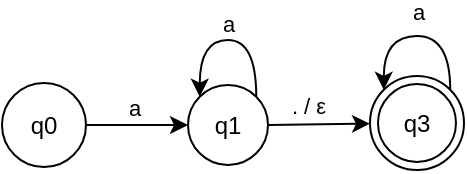 <mxfile version="24.3.1" type="github">
  <diagram name="Page-1" id="Z5FTGkGa2ShZTrfyx7nZ">
    <mxGraphModel dx="1434" dy="827" grid="0" gridSize="10" guides="1" tooltips="1" connect="1" arrows="1" fold="1" page="1" pageScale="1" pageWidth="1654" pageHeight="2336" math="0" shadow="0">
      <root>
        <mxCell id="0" />
        <mxCell id="1" parent="0" />
        <mxCell id="1SRfXrtsyIx2hCv3YblZ-1" value="q0" style="ellipse;whiteSpace=wrap;html=1;aspect=fixed;" vertex="1" parent="1">
          <mxGeometry x="603" y="249.5" width="42" height="42" as="geometry" />
        </mxCell>
        <mxCell id="1SRfXrtsyIx2hCv3YblZ-13" style="edgeStyle=orthogonalEdgeStyle;curved=1;rounded=0;orthogonalLoop=1;jettySize=auto;html=1;exitX=1;exitY=0;exitDx=0;exitDy=0;entryX=0;entryY=0;entryDx=0;entryDy=0;" edge="1" parent="1" source="1SRfXrtsyIx2hCv3YblZ-2" target="1SRfXrtsyIx2hCv3YblZ-2">
          <mxGeometry relative="1" as="geometry">
            <mxPoint x="712" y="156" as="targetPoint" />
            <Array as="points">
              <mxPoint x="730" y="228" />
              <mxPoint x="702" y="228" />
            </Array>
          </mxGeometry>
        </mxCell>
        <mxCell id="1SRfXrtsyIx2hCv3YblZ-17" value="a" style="edgeLabel;html=1;align=center;verticalAlign=middle;resizable=0;points=[];" vertex="1" connectable="0" parent="1SRfXrtsyIx2hCv3YblZ-13">
          <mxGeometry x="-0.062" y="-2" relative="1" as="geometry">
            <mxPoint x="-3" y="-6" as="offset" />
          </mxGeometry>
        </mxCell>
        <mxCell id="1SRfXrtsyIx2hCv3YblZ-14" style="rounded=0;orthogonalLoop=1;jettySize=auto;html=1;exitX=1;exitY=0.5;exitDx=0;exitDy=0;" edge="1" parent="1" source="1SRfXrtsyIx2hCv3YblZ-2" target="1SRfXrtsyIx2hCv3YblZ-6">
          <mxGeometry relative="1" as="geometry" />
        </mxCell>
        <mxCell id="1SRfXrtsyIx2hCv3YblZ-22" value=". / ε" style="edgeLabel;html=1;align=center;verticalAlign=middle;resizable=0;points=[];" vertex="1" connectable="0" parent="1SRfXrtsyIx2hCv3YblZ-14">
          <mxGeometry x="-0.059" relative="1" as="geometry">
            <mxPoint x="-4" y="-9" as="offset" />
          </mxGeometry>
        </mxCell>
        <mxCell id="1SRfXrtsyIx2hCv3YblZ-2" value="q1" style="ellipse;whiteSpace=wrap;html=1;aspect=fixed;" vertex="1" parent="1">
          <mxGeometry x="696" y="250.5" width="40" height="40" as="geometry" />
        </mxCell>
        <mxCell id="1SRfXrtsyIx2hCv3YblZ-6" value="q3" style="ellipse;shape=doubleEllipse;whiteSpace=wrap;html=1;aspect=fixed;" vertex="1" parent="1">
          <mxGeometry x="787" y="246" width="47" height="47" as="geometry" />
        </mxCell>
        <mxCell id="1SRfXrtsyIx2hCv3YblZ-7" value="" style="endArrow=classic;html=1;rounded=0;exitX=1;exitY=0.5;exitDx=0;exitDy=0;entryX=0;entryY=0.5;entryDx=0;entryDy=0;" edge="1" parent="1" source="1SRfXrtsyIx2hCv3YblZ-1" target="1SRfXrtsyIx2hCv3YblZ-2">
          <mxGeometry width="50" height="50" relative="1" as="geometry">
            <mxPoint x="703" y="450" as="sourcePoint" />
            <mxPoint x="753" y="400" as="targetPoint" />
          </mxGeometry>
        </mxCell>
        <mxCell id="1SRfXrtsyIx2hCv3YblZ-16" value="a" style="edgeLabel;html=1;align=center;verticalAlign=middle;resizable=0;points=[];" vertex="1" connectable="0" parent="1SRfXrtsyIx2hCv3YblZ-7">
          <mxGeometry x="0.04" relative="1" as="geometry">
            <mxPoint x="-3" y="-9" as="offset" />
          </mxGeometry>
        </mxCell>
        <mxCell id="1SRfXrtsyIx2hCv3YblZ-18" style="edgeStyle=orthogonalEdgeStyle;curved=1;rounded=0;orthogonalLoop=1;jettySize=auto;html=1;exitX=1;exitY=0;exitDx=0;exitDy=0;entryX=0;entryY=0;entryDx=0;entryDy=0;" edge="1" parent="1" source="1SRfXrtsyIx2hCv3YblZ-6" target="1SRfXrtsyIx2hCv3YblZ-6">
          <mxGeometry relative="1" as="geometry">
            <Array as="points">
              <mxPoint x="827" y="226" />
              <mxPoint x="794" y="226" />
            </Array>
          </mxGeometry>
        </mxCell>
        <mxCell id="1SRfXrtsyIx2hCv3YblZ-19" value="a" style="edgeLabel;html=1;align=center;verticalAlign=middle;resizable=0;points=[];" vertex="1" connectable="0" parent="1SRfXrtsyIx2hCv3YblZ-18">
          <mxGeometry x="-0.081" y="-2" relative="1" as="geometry">
            <mxPoint x="-3" y="-10" as="offset" />
          </mxGeometry>
        </mxCell>
      </root>
    </mxGraphModel>
  </diagram>
</mxfile>
